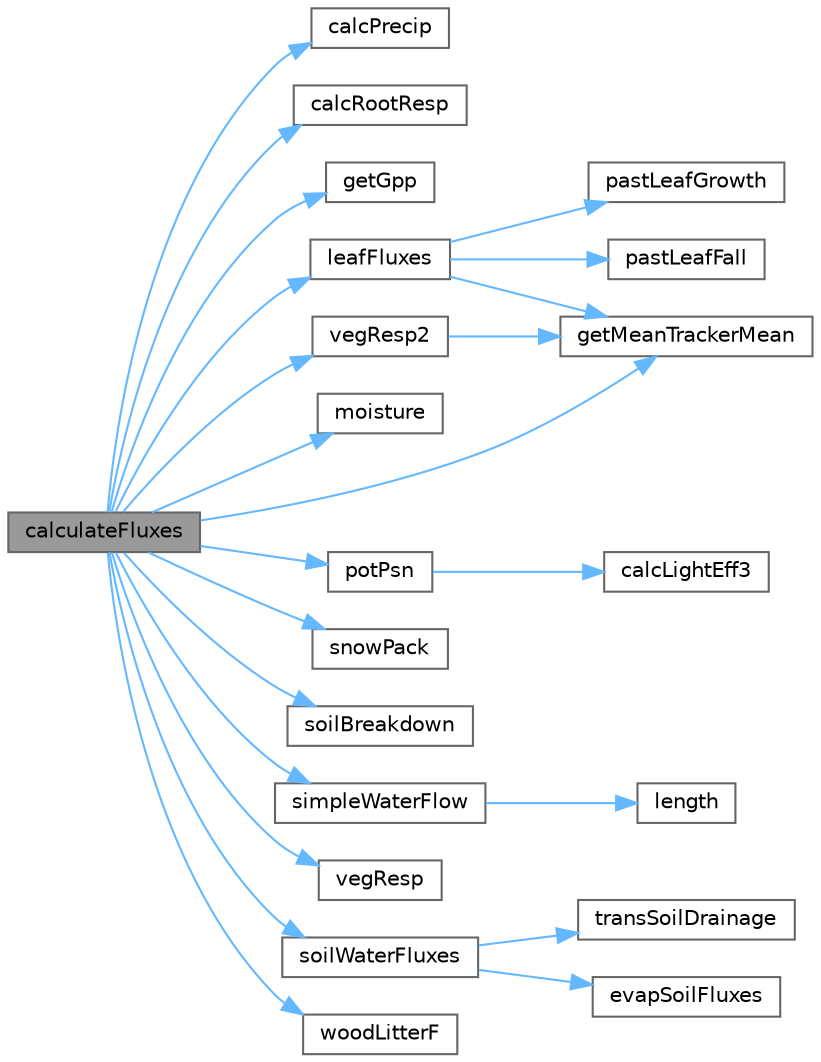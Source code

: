 digraph "calculateFluxes"
{
 // LATEX_PDF_SIZE
  bgcolor="transparent";
  edge [fontname=Helvetica,fontsize=10,labelfontname=Helvetica,labelfontsize=10];
  node [fontname=Helvetica,fontsize=10,shape=box,height=0.2,width=0.4];
  rankdir="LR";
  Node1 [id="Node000001",label="calculateFluxes",height=0.2,width=0.4,color="gray40", fillcolor="grey60", style="filled", fontcolor="black",tooltip=" "];
  Node1 -> Node2 [id="edge1_Node000001_Node000002",color="steelblue1",style="solid",tooltip=" "];
  Node2 [id="Node000002",label="calcPrecip",height=0.2,width=0.4,color="grey40", fillcolor="white", style="filled",URL="$df/db5/sipnet_girdle_8c.html#a74d1f0563b41ce09b39c84d512f660f3",tooltip=" "];
  Node1 -> Node3 [id="edge2_Node000001_Node000003",color="steelblue1",style="solid",tooltip=" "];
  Node3 [id="Node000003",label="calcRootResp",height=0.2,width=0.4,color="grey40", fillcolor="white", style="filled",URL="$df/db5/sipnet_girdle_8c.html#a5ac2aa2e3e8e9bf86283c643df0d214f",tooltip=" "];
  Node1 -> Node4 [id="edge3_Node000001_Node000004",color="steelblue1",style="solid",tooltip=" "];
  Node4 [id="Node000004",label="getGpp",height=0.2,width=0.4,color="grey40", fillcolor="white", style="filled",URL="$df/db5/sipnet_girdle_8c.html#a8c2f0ba72fdaae9e3836745acd5fc7eb",tooltip=" "];
  Node1 -> Node5 [id="edge4_Node000001_Node000005",color="steelblue1",style="solid",tooltip=" "];
  Node5 [id="Node000005",label="getMeanTrackerMean",height=0.2,width=0.4,color="grey40", fillcolor="white", style="filled",URL="$d5/d1f/runmean_8c.html#aee80c094e5cc8830c70fd93fa14bb102",tooltip=" "];
  Node1 -> Node6 [id="edge5_Node000001_Node000006",color="steelblue1",style="solid",tooltip=" "];
  Node6 [id="Node000006",label="leafFluxes",height=0.2,width=0.4,color="grey40", fillcolor="white", style="filled",URL="$df/db5/sipnet_girdle_8c.html#a3141adc9db6e20c6bdb1a11f7d779d1b",tooltip=" "];
  Node6 -> Node5 [id="edge6_Node000006_Node000005",color="steelblue1",style="solid",tooltip=" "];
  Node6 -> Node7 [id="edge7_Node000006_Node000007",color="steelblue1",style="solid",tooltip=" "];
  Node7 [id="Node000007",label="pastLeafFall",height=0.2,width=0.4,color="grey40", fillcolor="white", style="filled",URL="$df/db5/sipnet_girdle_8c.html#a9d42469c8cdb3e676e1958c57da19547",tooltip=" "];
  Node6 -> Node8 [id="edge8_Node000006_Node000008",color="steelblue1",style="solid",tooltip=" "];
  Node8 [id="Node000008",label="pastLeafGrowth",height=0.2,width=0.4,color="grey40", fillcolor="white", style="filled",URL="$df/db5/sipnet_girdle_8c.html#a629ee475c747e21157b6d448454d1647",tooltip=" "];
  Node1 -> Node9 [id="edge9_Node000001_Node000009",color="steelblue1",style="solid",tooltip=" "];
  Node9 [id="Node000009",label="moisture",height=0.2,width=0.4,color="grey40", fillcolor="white", style="filled",URL="$df/db5/sipnet_girdle_8c.html#ae1cde3b069d0958828a9739fd94755db",tooltip=" "];
  Node1 -> Node10 [id="edge10_Node000001_Node000010",color="steelblue1",style="solid",tooltip=" "];
  Node10 [id="Node000010",label="potPsn",height=0.2,width=0.4,color="grey40", fillcolor="white", style="filled",URL="$df/db5/sipnet_girdle_8c.html#a23a1722243c28c71c4f684cf6534fb9f",tooltip=" "];
  Node10 -> Node11 [id="edge11_Node000010_Node000011",color="steelblue1",style="solid",tooltip=" "];
  Node11 [id="Node000011",label="calcLightEff3",height=0.2,width=0.4,color="grey40", fillcolor="white", style="filled",URL="$df/db5/sipnet_girdle_8c.html#a534e01f1f469ee1b8bcccb84dea2e017",tooltip=" "];
  Node1 -> Node12 [id="edge12_Node000001_Node000012",color="steelblue1",style="solid",tooltip=" "];
  Node12 [id="Node000012",label="simpleWaterFlow",height=0.2,width=0.4,color="grey40", fillcolor="white", style="filled",URL="$df/db5/sipnet_girdle_8c.html#a8760c2d181a729bf56e8372445b33aab",tooltip=" "];
  Node12 -> Node13 [id="edge13_Node000012_Node000013",color="steelblue1",style="solid",tooltip=" "];
  Node13 [id="Node000013",label="length",height=0.2,width=0.4,color="grey40", fillcolor="white", style="filled",URL="$d9/dce/daylen_8m.html#a86e0024c249e4a09333409ec56451e1e",tooltip=" "];
  Node1 -> Node14 [id="edge14_Node000001_Node000014",color="steelblue1",style="solid",tooltip=" "];
  Node14 [id="Node000014",label="snowPack",height=0.2,width=0.4,color="grey40", fillcolor="white", style="filled",URL="$df/db5/sipnet_girdle_8c.html#a316ac45bcdc2d3372761d43e597874ab",tooltip=" "];
  Node1 -> Node15 [id="edge15_Node000001_Node000015",color="steelblue1",style="solid",tooltip=" "];
  Node15 [id="Node000015",label="soilBreakdown",height=0.2,width=0.4,color="grey40", fillcolor="white", style="filled",URL="$d7/d63/sipnetv_jan2007_8c.html#a6b82287932679ebd632dd4c7baaf6f7e",tooltip=" "];
  Node1 -> Node16 [id="edge16_Node000001_Node000016",color="steelblue1",style="solid",tooltip=" "];
  Node16 [id="Node000016",label="soilWaterFluxes",height=0.2,width=0.4,color="grey40", fillcolor="white", style="filled",URL="$df/db5/sipnet_girdle_8c.html#a397c7c05612189c254b1186783c77676",tooltip=" "];
  Node16 -> Node17 [id="edge17_Node000016_Node000017",color="steelblue1",style="solid",tooltip=" "];
  Node17 [id="Node000017",label="evapSoilFluxes",height=0.2,width=0.4,color="grey40", fillcolor="white", style="filled",URL="$df/db5/sipnet_girdle_8c.html#a77c5d30cbb6d679e52a99eff1f712641",tooltip=" "];
  Node16 -> Node18 [id="edge18_Node000016_Node000018",color="steelblue1",style="solid",tooltip=" "];
  Node18 [id="Node000018",label="transSoilDrainage",height=0.2,width=0.4,color="grey40", fillcolor="white", style="filled",URL="$df/db5/sipnet_girdle_8c.html#ae0e1d9ee4d9eb24f862611ec4a89e797",tooltip=" "];
  Node1 -> Node19 [id="edge19_Node000001_Node000019",color="steelblue1",style="solid",tooltip=" "];
  Node19 [id="Node000019",label="vegResp",height=0.2,width=0.4,color="grey40", fillcolor="white", style="filled",URL="$df/db5/sipnet_girdle_8c.html#a2d6b40f90dd338910f832524445b6c52",tooltip=" "];
  Node1 -> Node20 [id="edge20_Node000001_Node000020",color="steelblue1",style="solid",tooltip=" "];
  Node20 [id="Node000020",label="vegResp2",height=0.2,width=0.4,color="grey40", fillcolor="white", style="filled",URL="$df/db5/sipnet_girdle_8c.html#a750b724612dc74c3876dff1a08c05793",tooltip=" "];
  Node20 -> Node5 [id="edge21_Node000020_Node000005",color="steelblue1",style="solid",tooltip=" "];
  Node1 -> Node21 [id="edge22_Node000001_Node000021",color="steelblue1",style="solid",tooltip=" "];
  Node21 [id="Node000021",label="woodLitterF",height=0.2,width=0.4,color="grey40", fillcolor="white", style="filled",URL="$df/db5/sipnet_girdle_8c.html#a4fa75755604d209a86f737ba875af952",tooltip=" "];
}
